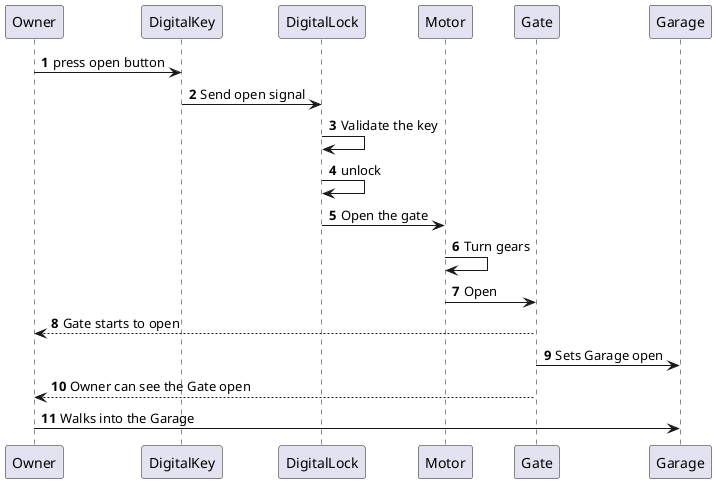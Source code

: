 @startuml
'https://plantuml.com/sequence-diagram
autonumber

Owner -> DigitalKey: press open button

DigitalKey -> DigitalLock: Send open signal
DigitalLock -> DigitalLock: Validate the key
DigitalLock -> DigitalLock: unlock
DigitalLock -> Motor: Open the gate

Motor -> Motor: Turn gears
Motor -> Gate: Open

Gate --> Owner: Gate starts to open
Gate -> Garage: Sets Garage open
Gate --> Owner: Owner can see the Gate open

Owner -> Garage: Walks into the Garage

@enduml